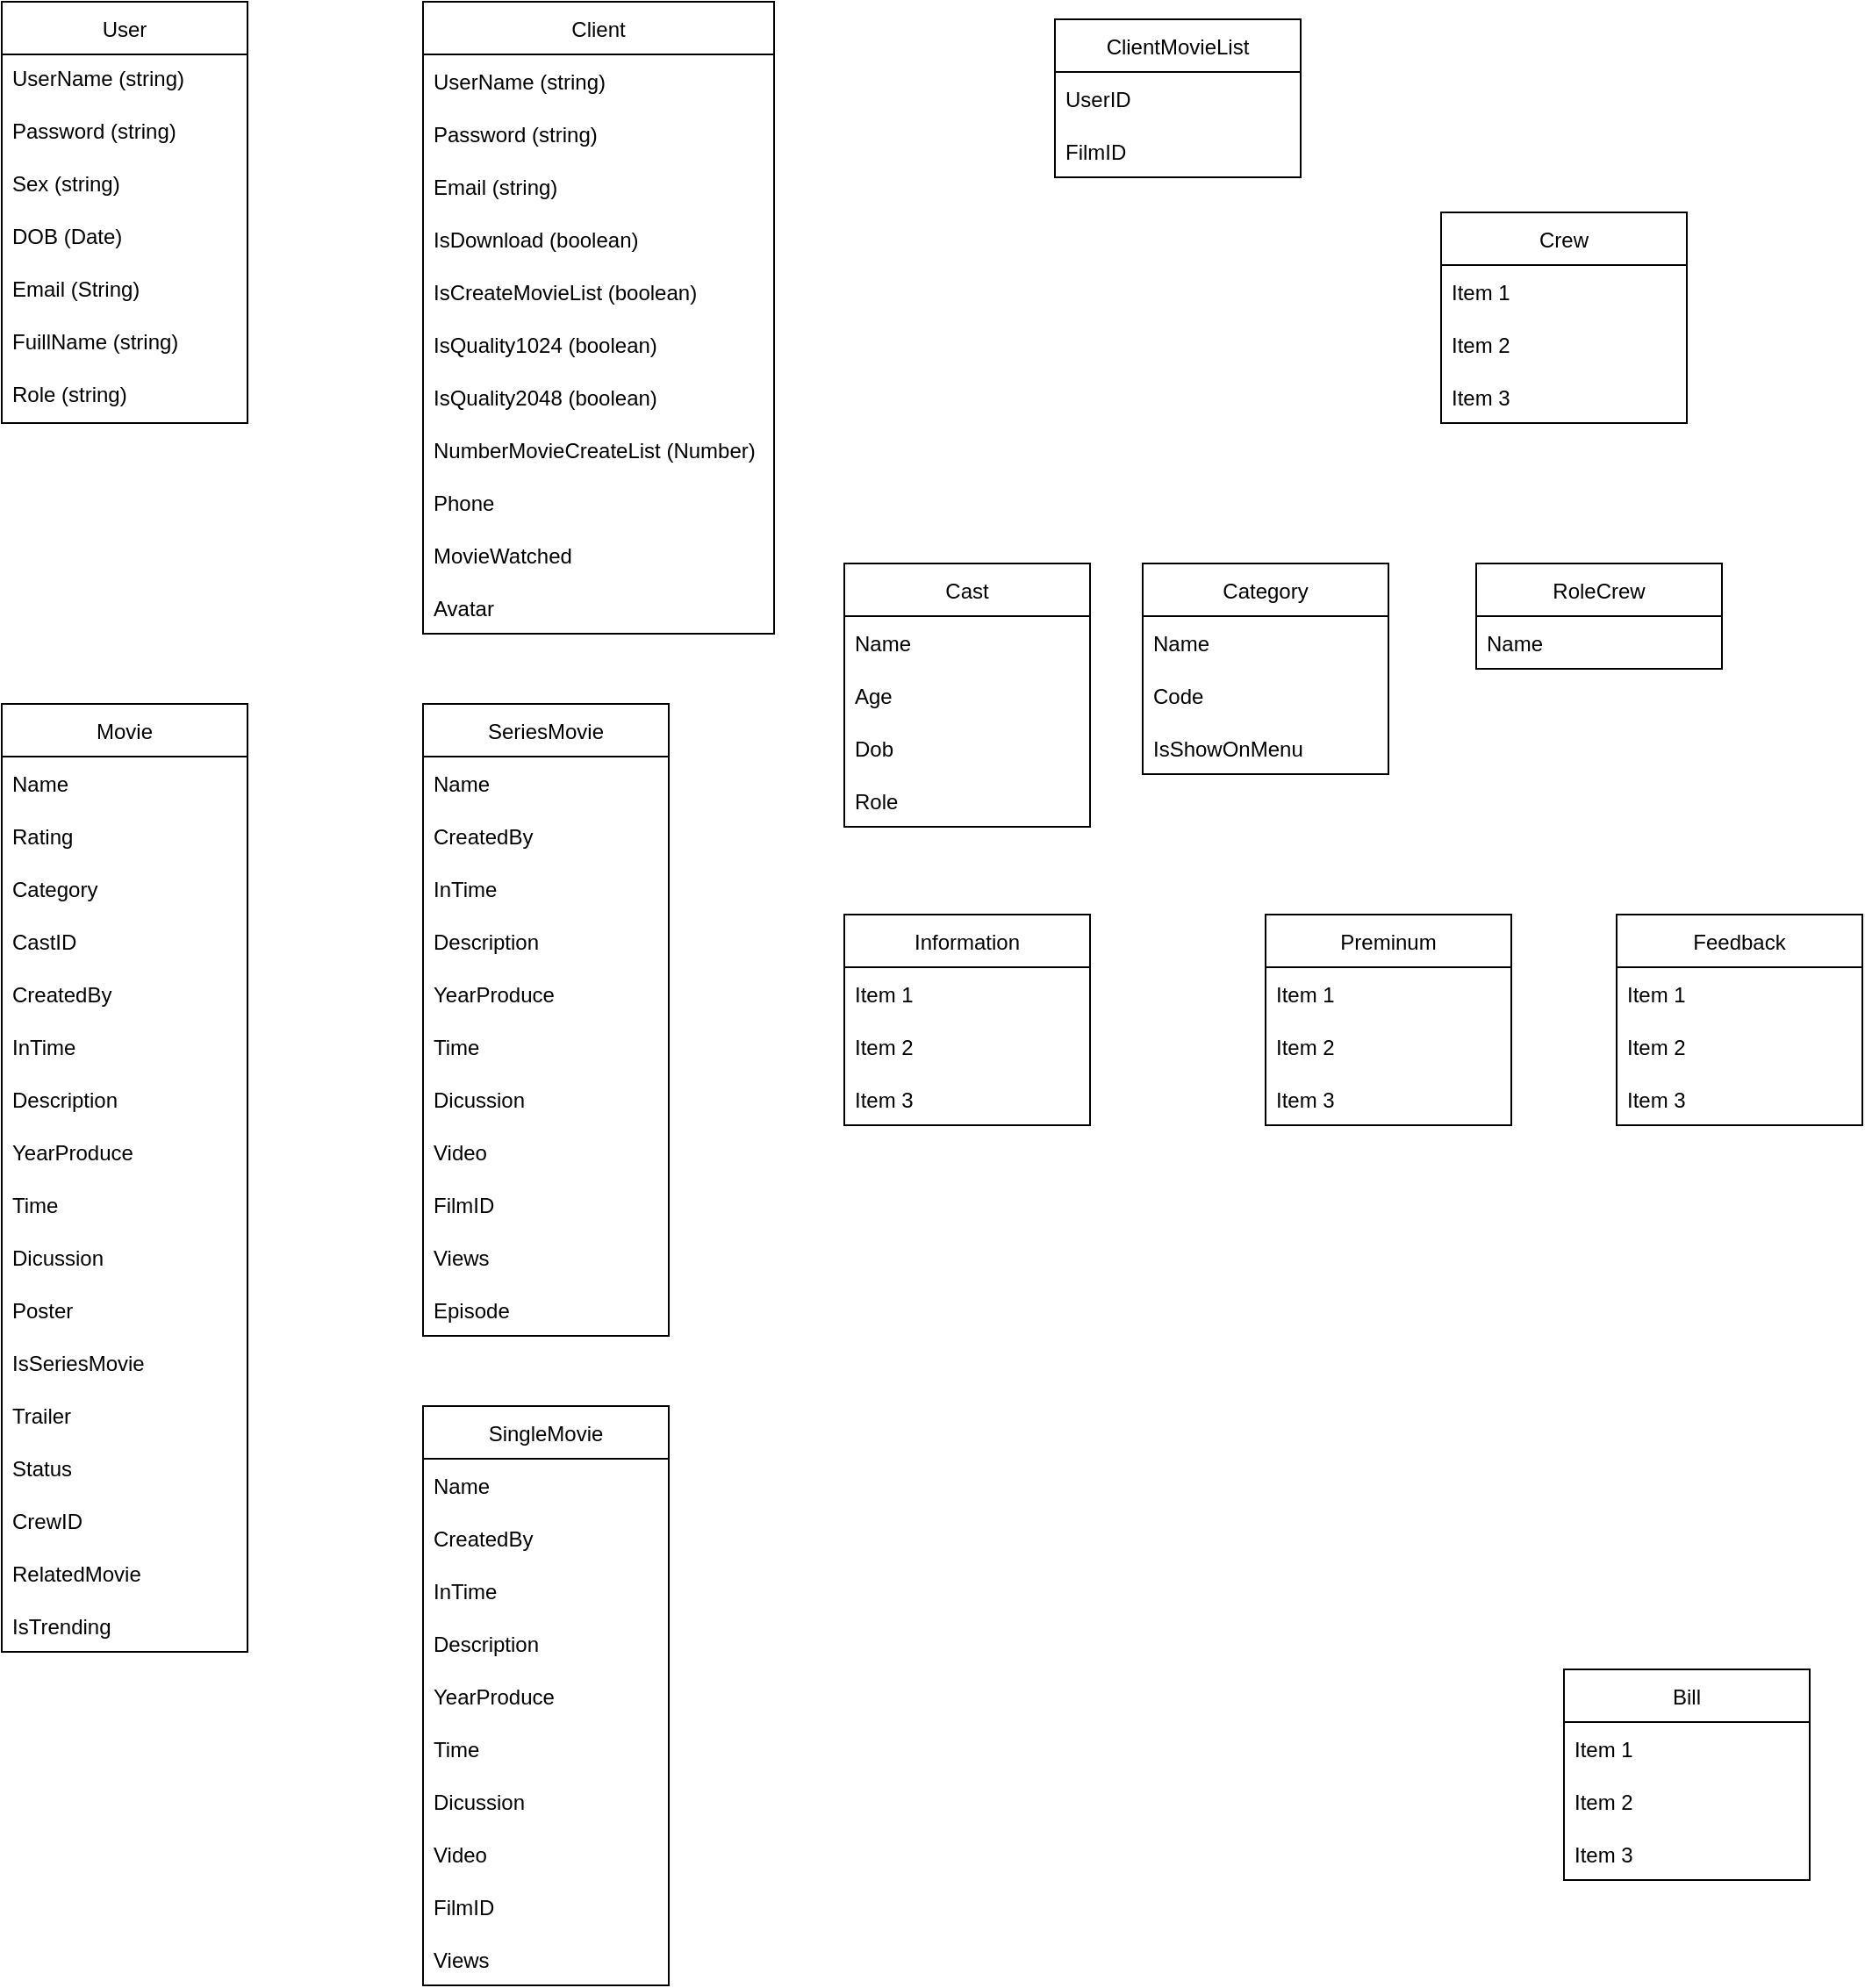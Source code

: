 <mxfile version="20.3.0" type="device"><diagram id="9KACUhpsHCOFmQkvdYIT" name="Page-1"><mxGraphModel dx="1422" dy="857" grid="1" gridSize="10" guides="1" tooltips="1" connect="1" arrows="1" fold="1" page="1" pageScale="1" pageWidth="850" pageHeight="1100" math="0" shadow="0"><root><mxCell id="0"/><mxCell id="1" parent="0"/><mxCell id="pkG-BoWIUoiV_WbQe9U1-2" value="User" style="swimlane;fontStyle=0;childLayout=stackLayout;horizontal=1;startSize=30;horizontalStack=0;resizeParent=1;resizeParentMax=0;resizeLast=0;collapsible=1;marginBottom=0;" parent="1" vertex="1"><mxGeometry x="80" y="40" width="140" height="240" as="geometry"><mxRectangle x="70" y="100" width="70" height="30" as="alternateBounds"/></mxGeometry></mxCell><mxCell id="pkG-BoWIUoiV_WbQe9U1-4" value="UserName (string)" style="text;strokeColor=none;fillColor=none;align=left;verticalAlign=top;spacingLeft=4;spacingRight=4;overflow=hidden;points=[[0,0.5],[1,0.5]];portConstraint=eastwest;rotatable=0;" parent="pkG-BoWIUoiV_WbQe9U1-2" vertex="1"><mxGeometry y="30" width="140" height="30" as="geometry"/></mxCell><mxCell id="pkG-BoWIUoiV_WbQe9U1-5" value="Password (string)" style="text;strokeColor=none;fillColor=none;align=left;verticalAlign=top;spacingLeft=4;spacingRight=4;overflow=hidden;points=[[0,0.5],[1,0.5]];portConstraint=eastwest;rotatable=0;" parent="pkG-BoWIUoiV_WbQe9U1-2" vertex="1"><mxGeometry y="60" width="140" height="30" as="geometry"/></mxCell><mxCell id="pkG-BoWIUoiV_WbQe9U1-6" value="Sex (string)" style="text;strokeColor=none;fillColor=none;align=left;verticalAlign=top;spacingLeft=4;spacingRight=4;overflow=hidden;points=[[0,0.5],[1,0.5]];portConstraint=eastwest;rotatable=0;" parent="pkG-BoWIUoiV_WbQe9U1-2" vertex="1"><mxGeometry y="90" width="140" height="30" as="geometry"/></mxCell><mxCell id="pkG-BoWIUoiV_WbQe9U1-7" value="DOB (Date)&#10;" style="text;strokeColor=none;fillColor=none;align=left;verticalAlign=top;spacingLeft=4;spacingRight=4;overflow=hidden;points=[[0,0.5],[1,0.5]];portConstraint=eastwest;rotatable=0;" parent="pkG-BoWIUoiV_WbQe9U1-2" vertex="1"><mxGeometry y="120" width="140" height="30" as="geometry"/></mxCell><mxCell id="pkG-BoWIUoiV_WbQe9U1-8" value="Email (String)&#10;" style="text;strokeColor=none;fillColor=none;align=left;verticalAlign=top;spacingLeft=4;spacingRight=4;overflow=hidden;points=[[0,0.5],[1,0.5]];portConstraint=eastwest;rotatable=0;" parent="pkG-BoWIUoiV_WbQe9U1-2" vertex="1"><mxGeometry y="150" width="140" height="30" as="geometry"/></mxCell><mxCell id="Md7j3ONvjU_q5CFGirUN-1" value="FuillName (string)" style="text;strokeColor=none;fillColor=none;align=left;verticalAlign=top;spacingLeft=4;spacingRight=4;overflow=hidden;points=[[0,0.5],[1,0.5]];portConstraint=eastwest;rotatable=0;" parent="pkG-BoWIUoiV_WbQe9U1-2" vertex="1"><mxGeometry y="180" width="140" height="30" as="geometry"/></mxCell><mxCell id="8tAIHg-STmEl-ua8atmT-22" value="Role (string)" style="text;strokeColor=none;fillColor=none;align=left;verticalAlign=top;spacingLeft=4;spacingRight=4;overflow=hidden;points=[[0,0.5],[1,0.5]];portConstraint=eastwest;rotatable=0;" parent="pkG-BoWIUoiV_WbQe9U1-2" vertex="1"><mxGeometry y="210" width="140" height="30" as="geometry"/></mxCell><mxCell id="8GAvj-Le2mO6qykfAHEM-1" value="Movie" style="swimlane;fontStyle=0;childLayout=stackLayout;horizontal=1;startSize=30;horizontalStack=0;resizeParent=1;resizeParentMax=0;resizeLast=0;collapsible=1;marginBottom=0;" parent="1" vertex="1"><mxGeometry x="80" y="440" width="140" height="540" as="geometry"/></mxCell><mxCell id="8GAvj-Le2mO6qykfAHEM-2" value="Name" style="text;strokeColor=none;fillColor=none;align=left;verticalAlign=middle;spacingLeft=4;spacingRight=4;overflow=hidden;points=[[0,0.5],[1,0.5]];portConstraint=eastwest;rotatable=0;" parent="8GAvj-Le2mO6qykfAHEM-1" vertex="1"><mxGeometry y="30" width="140" height="30" as="geometry"/></mxCell><mxCell id="8GAvj-Le2mO6qykfAHEM-3" value="Rating" style="text;strokeColor=none;fillColor=none;align=left;verticalAlign=middle;spacingLeft=4;spacingRight=4;overflow=hidden;points=[[0,0.5],[1,0.5]];portConstraint=eastwest;rotatable=0;" parent="8GAvj-Le2mO6qykfAHEM-1" vertex="1"><mxGeometry y="60" width="140" height="30" as="geometry"/></mxCell><mxCell id="8GAvj-Le2mO6qykfAHEM-4" value="Category" style="text;strokeColor=none;fillColor=none;align=left;verticalAlign=middle;spacingLeft=4;spacingRight=4;overflow=hidden;points=[[0,0.5],[1,0.5]];portConstraint=eastwest;rotatable=0;" parent="8GAvj-Le2mO6qykfAHEM-1" vertex="1"><mxGeometry y="90" width="140" height="30" as="geometry"/></mxCell><mxCell id="8tAIHg-STmEl-ua8atmT-11" value="CastID" style="text;strokeColor=none;fillColor=none;align=left;verticalAlign=middle;spacingLeft=4;spacingRight=4;overflow=hidden;points=[[0,0.5],[1,0.5]];portConstraint=eastwest;rotatable=0;" parent="8GAvj-Le2mO6qykfAHEM-1" vertex="1"><mxGeometry y="120" width="140" height="30" as="geometry"/></mxCell><mxCell id="8tAIHg-STmEl-ua8atmT-19" value="CreatedBy" style="text;strokeColor=none;fillColor=none;align=left;verticalAlign=middle;spacingLeft=4;spacingRight=4;overflow=hidden;points=[[0,0.5],[1,0.5]];portConstraint=eastwest;rotatable=0;" parent="8GAvj-Le2mO6qykfAHEM-1" vertex="1"><mxGeometry y="150" width="140" height="30" as="geometry"/></mxCell><mxCell id="8tAIHg-STmEl-ua8atmT-21" value="InTime" style="text;strokeColor=none;fillColor=none;align=left;verticalAlign=middle;spacingLeft=4;spacingRight=4;overflow=hidden;points=[[0,0.5],[1,0.5]];portConstraint=eastwest;rotatable=0;" parent="8GAvj-Le2mO6qykfAHEM-1" vertex="1"><mxGeometry y="180" width="140" height="30" as="geometry"/></mxCell><mxCell id="tc5GAwrY-Xm7LqCdionB-3" value="Description" style="text;strokeColor=none;fillColor=none;align=left;verticalAlign=middle;spacingLeft=4;spacingRight=4;overflow=hidden;points=[[0,0.5],[1,0.5]];portConstraint=eastwest;rotatable=0;" parent="8GAvj-Le2mO6qykfAHEM-1" vertex="1"><mxGeometry y="210" width="140" height="30" as="geometry"/></mxCell><mxCell id="tc5GAwrY-Xm7LqCdionB-5" value="YearProduce" style="text;strokeColor=none;fillColor=none;align=left;verticalAlign=middle;spacingLeft=4;spacingRight=4;overflow=hidden;points=[[0,0.5],[1,0.5]];portConstraint=eastwest;rotatable=0;" parent="8GAvj-Le2mO6qykfAHEM-1" vertex="1"><mxGeometry y="240" width="140" height="30" as="geometry"/></mxCell><mxCell id="tc5GAwrY-Xm7LqCdionB-6" value="Time" style="text;strokeColor=none;fillColor=none;align=left;verticalAlign=middle;spacingLeft=4;spacingRight=4;overflow=hidden;points=[[0,0.5],[1,0.5]];portConstraint=eastwest;rotatable=0;" parent="8GAvj-Le2mO6qykfAHEM-1" vertex="1"><mxGeometry y="270" width="140" height="30" as="geometry"/></mxCell><mxCell id="tc5GAwrY-Xm7LqCdionB-7" value="Dicussion" style="text;strokeColor=none;fillColor=none;align=left;verticalAlign=middle;spacingLeft=4;spacingRight=4;overflow=hidden;points=[[0,0.5],[1,0.5]];portConstraint=eastwest;rotatable=0;" parent="8GAvj-Le2mO6qykfAHEM-1" vertex="1"><mxGeometry y="300" width="140" height="30" as="geometry"/></mxCell><mxCell id="tc5GAwrY-Xm7LqCdionB-19" value="Poster" style="text;strokeColor=none;fillColor=none;align=left;verticalAlign=middle;spacingLeft=4;spacingRight=4;overflow=hidden;points=[[0,0.5],[1,0.5]];portConstraint=eastwest;rotatable=0;" parent="8GAvj-Le2mO6qykfAHEM-1" vertex="1"><mxGeometry y="330" width="140" height="30" as="geometry"/></mxCell><mxCell id="tc5GAwrY-Xm7LqCdionB-65" value="IsSeriesMovie" style="text;strokeColor=none;fillColor=none;align=left;verticalAlign=middle;spacingLeft=4;spacingRight=4;overflow=hidden;points=[[0,0.5],[1,0.5]];portConstraint=eastwest;rotatable=0;" parent="8GAvj-Le2mO6qykfAHEM-1" vertex="1"><mxGeometry y="360" width="140" height="30" as="geometry"/></mxCell><mxCell id="tc5GAwrY-Xm7LqCdionB-66" value="Trailer" style="text;strokeColor=none;fillColor=none;align=left;verticalAlign=middle;spacingLeft=4;spacingRight=4;overflow=hidden;points=[[0,0.5],[1,0.5]];portConstraint=eastwest;rotatable=0;" parent="8GAvj-Le2mO6qykfAHEM-1" vertex="1"><mxGeometry y="390" width="140" height="30" as="geometry"/></mxCell><mxCell id="riHmZQtA2SrM3kFxVGRE-1" value="Status" style="text;strokeColor=none;fillColor=none;align=left;verticalAlign=middle;spacingLeft=4;spacingRight=4;overflow=hidden;points=[[0,0.5],[1,0.5]];portConstraint=eastwest;rotatable=0;" vertex="1" parent="8GAvj-Le2mO6qykfAHEM-1"><mxGeometry y="420" width="140" height="30" as="geometry"/></mxCell><mxCell id="riHmZQtA2SrM3kFxVGRE-23" value="CrewID" style="text;strokeColor=none;fillColor=none;align=left;verticalAlign=middle;spacingLeft=4;spacingRight=4;overflow=hidden;points=[[0,0.5],[1,0.5]];portConstraint=eastwest;rotatable=0;" vertex="1" parent="8GAvj-Le2mO6qykfAHEM-1"><mxGeometry y="450" width="140" height="30" as="geometry"/></mxCell><mxCell id="riHmZQtA2SrM3kFxVGRE-27" value="RelatedMovie" style="text;strokeColor=none;fillColor=none;align=left;verticalAlign=middle;spacingLeft=4;spacingRight=4;overflow=hidden;points=[[0,0.5],[1,0.5]];portConstraint=eastwest;rotatable=0;" vertex="1" parent="8GAvj-Le2mO6qykfAHEM-1"><mxGeometry y="480" width="140" height="30" as="geometry"/></mxCell><mxCell id="riHmZQtA2SrM3kFxVGRE-30" value="IsTrending" style="text;strokeColor=none;fillColor=none;align=left;verticalAlign=middle;spacingLeft=4;spacingRight=4;overflow=hidden;points=[[0,0.5],[1,0.5]];portConstraint=eastwest;rotatable=0;" vertex="1" parent="8GAvj-Le2mO6qykfAHEM-1"><mxGeometry y="510" width="140" height="30" as="geometry"/></mxCell><mxCell id="8GAvj-Le2mO6qykfAHEM-5" value="Cast" style="swimlane;fontStyle=0;childLayout=stackLayout;horizontal=1;startSize=30;horizontalStack=0;resizeParent=1;resizeParentMax=0;resizeLast=0;collapsible=1;marginBottom=0;" parent="1" vertex="1"><mxGeometry x="560" y="360" width="140" height="150" as="geometry"/></mxCell><mxCell id="8GAvj-Le2mO6qykfAHEM-6" value="Name" style="text;strokeColor=none;fillColor=none;align=left;verticalAlign=middle;spacingLeft=4;spacingRight=4;overflow=hidden;points=[[0,0.5],[1,0.5]];portConstraint=eastwest;rotatable=0;" parent="8GAvj-Le2mO6qykfAHEM-5" vertex="1"><mxGeometry y="30" width="140" height="30" as="geometry"/></mxCell><mxCell id="8GAvj-Le2mO6qykfAHEM-7" value="Age" style="text;strokeColor=none;fillColor=none;align=left;verticalAlign=middle;spacingLeft=4;spacingRight=4;overflow=hidden;points=[[0,0.5],[1,0.5]];portConstraint=eastwest;rotatable=0;" parent="8GAvj-Le2mO6qykfAHEM-5" vertex="1"><mxGeometry y="60" width="140" height="30" as="geometry"/></mxCell><mxCell id="8GAvj-Le2mO6qykfAHEM-8" value="Dob" style="text;strokeColor=none;fillColor=none;align=left;verticalAlign=middle;spacingLeft=4;spacingRight=4;overflow=hidden;points=[[0,0.5],[1,0.5]];portConstraint=eastwest;rotatable=0;" parent="8GAvj-Le2mO6qykfAHEM-5" vertex="1"><mxGeometry y="90" width="140" height="30" as="geometry"/></mxCell><mxCell id="rz-0dCNkfiMnlCDPqfOX-1" value="Role" style="text;strokeColor=none;fillColor=none;align=left;verticalAlign=middle;spacingLeft=4;spacingRight=4;overflow=hidden;points=[[0,0.5],[1,0.5]];portConstraint=eastwest;rotatable=0;" parent="8GAvj-Le2mO6qykfAHEM-5" vertex="1"><mxGeometry y="120" width="140" height="30" as="geometry"/></mxCell><mxCell id="8GAvj-Le2mO6qykfAHEM-9" value="Client" style="swimlane;fontStyle=0;childLayout=stackLayout;horizontal=1;startSize=30;horizontalStack=0;resizeParent=1;resizeParentMax=0;resizeLast=0;collapsible=1;marginBottom=0;" parent="1" vertex="1"><mxGeometry x="320" y="40" width="200" height="360" as="geometry"/></mxCell><mxCell id="8GAvj-Le2mO6qykfAHEM-10" value="UserName (string)" style="text;strokeColor=none;fillColor=none;align=left;verticalAlign=middle;spacingLeft=4;spacingRight=4;overflow=hidden;points=[[0,0.5],[1,0.5]];portConstraint=eastwest;rotatable=0;" parent="8GAvj-Le2mO6qykfAHEM-9" vertex="1"><mxGeometry y="30" width="200" height="30" as="geometry"/></mxCell><mxCell id="8GAvj-Le2mO6qykfAHEM-11" value="Password (string)" style="text;strokeColor=none;fillColor=none;align=left;verticalAlign=middle;spacingLeft=4;spacingRight=4;overflow=hidden;points=[[0,0.5],[1,0.5]];portConstraint=eastwest;rotatable=0;" parent="8GAvj-Le2mO6qykfAHEM-9" vertex="1"><mxGeometry y="60" width="200" height="30" as="geometry"/></mxCell><mxCell id="8GAvj-Le2mO6qykfAHEM-12" value="Email (string)" style="text;strokeColor=none;fillColor=none;align=left;verticalAlign=middle;spacingLeft=4;spacingRight=4;overflow=hidden;points=[[0,0.5],[1,0.5]];portConstraint=eastwest;rotatable=0;" parent="8GAvj-Le2mO6qykfAHEM-9" vertex="1"><mxGeometry y="90" width="200" height="30" as="geometry"/></mxCell><mxCell id="8tAIHg-STmEl-ua8atmT-9" value="IsDownload (boolean)        " style="text;strokeColor=none;fillColor=none;align=left;verticalAlign=middle;spacingLeft=4;spacingRight=4;overflow=hidden;points=[[0,0.5],[1,0.5]];portConstraint=eastwest;rotatable=0;" parent="8GAvj-Le2mO6qykfAHEM-9" vertex="1"><mxGeometry y="120" width="200" height="30" as="geometry"/></mxCell><mxCell id="8tAIHg-STmEl-ua8atmT-10" value="IsCreateMovieList (boolean)" style="text;strokeColor=none;fillColor=none;align=left;verticalAlign=middle;spacingLeft=4;spacingRight=4;overflow=hidden;points=[[0,0.5],[1,0.5]];portConstraint=eastwest;rotatable=0;" parent="8GAvj-Le2mO6qykfAHEM-9" vertex="1"><mxGeometry y="150" width="200" height="30" as="geometry"/></mxCell><mxCell id="tc5GAwrY-Xm7LqCdionB-1" value="IsQuality1024 (boolean)" style="text;strokeColor=none;fillColor=none;align=left;verticalAlign=middle;spacingLeft=4;spacingRight=4;overflow=hidden;points=[[0,0.5],[1,0.5]];portConstraint=eastwest;rotatable=0;" parent="8GAvj-Le2mO6qykfAHEM-9" vertex="1"><mxGeometry y="180" width="200" height="30" as="geometry"/></mxCell><mxCell id="tc5GAwrY-Xm7LqCdionB-2" value="IsQuality2048 (boolean)" style="text;strokeColor=none;fillColor=none;align=left;verticalAlign=middle;spacingLeft=4;spacingRight=4;overflow=hidden;points=[[0,0.5],[1,0.5]];portConstraint=eastwest;rotatable=0;" parent="8GAvj-Le2mO6qykfAHEM-9" vertex="1"><mxGeometry y="210" width="200" height="30" as="geometry"/></mxCell><mxCell id="riHmZQtA2SrM3kFxVGRE-2" value="NumberMovieCreateList (Number)" style="text;strokeColor=none;fillColor=none;align=left;verticalAlign=middle;spacingLeft=4;spacingRight=4;overflow=hidden;points=[[0,0.5],[1,0.5]];portConstraint=eastwest;rotatable=0;" vertex="1" parent="8GAvj-Le2mO6qykfAHEM-9"><mxGeometry y="240" width="200" height="30" as="geometry"/></mxCell><mxCell id="riHmZQtA2SrM3kFxVGRE-10" value="Phone" style="text;strokeColor=none;fillColor=none;align=left;verticalAlign=middle;spacingLeft=4;spacingRight=4;overflow=hidden;points=[[0,0.5],[1,0.5]];portConstraint=eastwest;rotatable=0;" vertex="1" parent="8GAvj-Le2mO6qykfAHEM-9"><mxGeometry y="270" width="200" height="30" as="geometry"/></mxCell><mxCell id="riHmZQtA2SrM3kFxVGRE-28" value="MovieWatched" style="text;strokeColor=none;fillColor=none;align=left;verticalAlign=middle;spacingLeft=4;spacingRight=4;overflow=hidden;points=[[0,0.5],[1,0.5]];portConstraint=eastwest;rotatable=0;" vertex="1" parent="8GAvj-Le2mO6qykfAHEM-9"><mxGeometry y="300" width="200" height="30" as="geometry"/></mxCell><mxCell id="riHmZQtA2SrM3kFxVGRE-29" value="Avatar" style="text;strokeColor=none;fillColor=none;align=left;verticalAlign=middle;spacingLeft=4;spacingRight=4;overflow=hidden;points=[[0,0.5],[1,0.5]];portConstraint=eastwest;rotatable=0;" vertex="1" parent="8GAvj-Le2mO6qykfAHEM-9"><mxGeometry y="330" width="200" height="30" as="geometry"/></mxCell><mxCell id="8GAvj-Le2mO6qykfAHEM-13" value="Category" style="swimlane;fontStyle=0;childLayout=stackLayout;horizontal=1;startSize=30;horizontalStack=0;resizeParent=1;resizeParentMax=0;resizeLast=0;collapsible=1;marginBottom=0;" parent="1" vertex="1"><mxGeometry x="730" y="360" width="140" height="120" as="geometry"/></mxCell><mxCell id="8GAvj-Le2mO6qykfAHEM-14" value="Name" style="text;strokeColor=none;fillColor=none;align=left;verticalAlign=middle;spacingLeft=4;spacingRight=4;overflow=hidden;points=[[0,0.5],[1,0.5]];portConstraint=eastwest;rotatable=0;" parent="8GAvj-Le2mO6qykfAHEM-13" vertex="1"><mxGeometry y="30" width="140" height="30" as="geometry"/></mxCell><mxCell id="8GAvj-Le2mO6qykfAHEM-15" value="Code" style="text;strokeColor=none;fillColor=none;align=left;verticalAlign=middle;spacingLeft=4;spacingRight=4;overflow=hidden;points=[[0,0.5],[1,0.5]];portConstraint=eastwest;rotatable=0;" parent="8GAvj-Le2mO6qykfAHEM-13" vertex="1"><mxGeometry y="60" width="140" height="30" as="geometry"/></mxCell><mxCell id="8GAvj-Le2mO6qykfAHEM-16" value="IsShowOnMenu" style="text;strokeColor=none;fillColor=none;align=left;verticalAlign=middle;spacingLeft=4;spacingRight=4;overflow=hidden;points=[[0,0.5],[1,0.5]];portConstraint=eastwest;rotatable=0;" parent="8GAvj-Le2mO6qykfAHEM-13" vertex="1"><mxGeometry y="90" width="140" height="30" as="geometry"/></mxCell><mxCell id="8GAvj-Le2mO6qykfAHEM-17" value="ClientMovieList" style="swimlane;fontStyle=0;childLayout=stackLayout;horizontal=1;startSize=30;horizontalStack=0;resizeParent=1;resizeParentMax=0;resizeLast=0;collapsible=1;marginBottom=0;" parent="1" vertex="1"><mxGeometry x="680" y="50" width="140" height="90" as="geometry"/></mxCell><mxCell id="8GAvj-Le2mO6qykfAHEM-18" value="UserID" style="text;strokeColor=none;fillColor=none;align=left;verticalAlign=middle;spacingLeft=4;spacingRight=4;overflow=hidden;points=[[0,0.5],[1,0.5]];portConstraint=eastwest;rotatable=0;" parent="8GAvj-Le2mO6qykfAHEM-17" vertex="1"><mxGeometry y="30" width="140" height="30" as="geometry"/></mxCell><mxCell id="8GAvj-Le2mO6qykfAHEM-19" value="FilmID" style="text;strokeColor=none;fillColor=none;align=left;verticalAlign=middle;spacingLeft=4;spacingRight=4;overflow=hidden;points=[[0,0.5],[1,0.5]];portConstraint=eastwest;rotatable=0;" parent="8GAvj-Le2mO6qykfAHEM-17" vertex="1"><mxGeometry y="60" width="140" height="30" as="geometry"/></mxCell><mxCell id="8GAvj-Le2mO6qykfAHEM-30" value="Preminum" style="swimlane;fontStyle=0;childLayout=stackLayout;horizontal=1;startSize=30;horizontalStack=0;resizeParent=1;resizeParentMax=0;resizeLast=0;collapsible=1;marginBottom=0;" parent="1" vertex="1"><mxGeometry x="800" y="560" width="140" height="120" as="geometry"/></mxCell><mxCell id="8GAvj-Le2mO6qykfAHEM-31" value="Item 1" style="text;strokeColor=none;fillColor=none;align=left;verticalAlign=middle;spacingLeft=4;spacingRight=4;overflow=hidden;points=[[0,0.5],[1,0.5]];portConstraint=eastwest;rotatable=0;" parent="8GAvj-Le2mO6qykfAHEM-30" vertex="1"><mxGeometry y="30" width="140" height="30" as="geometry"/></mxCell><mxCell id="8GAvj-Le2mO6qykfAHEM-32" value="Item 2" style="text;strokeColor=none;fillColor=none;align=left;verticalAlign=middle;spacingLeft=4;spacingRight=4;overflow=hidden;points=[[0,0.5],[1,0.5]];portConstraint=eastwest;rotatable=0;" parent="8GAvj-Le2mO6qykfAHEM-30" vertex="1"><mxGeometry y="60" width="140" height="30" as="geometry"/></mxCell><mxCell id="8GAvj-Le2mO6qykfAHEM-33" value="Item 3" style="text;strokeColor=none;fillColor=none;align=left;verticalAlign=middle;spacingLeft=4;spacingRight=4;overflow=hidden;points=[[0,0.5],[1,0.5]];portConstraint=eastwest;rotatable=0;" parent="8GAvj-Le2mO6qykfAHEM-30" vertex="1"><mxGeometry y="90" width="140" height="30" as="geometry"/></mxCell><mxCell id="8tAIHg-STmEl-ua8atmT-1" value="Bill" style="swimlane;fontStyle=0;childLayout=stackLayout;horizontal=1;startSize=30;horizontalStack=0;resizeParent=1;resizeParentMax=0;resizeLast=0;collapsible=1;marginBottom=0;" parent="1" vertex="1"><mxGeometry x="970" y="990" width="140" height="120" as="geometry"/></mxCell><mxCell id="8tAIHg-STmEl-ua8atmT-2" value="Item 1" style="text;strokeColor=none;fillColor=none;align=left;verticalAlign=middle;spacingLeft=4;spacingRight=4;overflow=hidden;points=[[0,0.5],[1,0.5]];portConstraint=eastwest;rotatable=0;" parent="8tAIHg-STmEl-ua8atmT-1" vertex="1"><mxGeometry y="30" width="140" height="30" as="geometry"/></mxCell><mxCell id="8tAIHg-STmEl-ua8atmT-3" value="Item 2" style="text;strokeColor=none;fillColor=none;align=left;verticalAlign=middle;spacingLeft=4;spacingRight=4;overflow=hidden;points=[[0,0.5],[1,0.5]];portConstraint=eastwest;rotatable=0;" parent="8tAIHg-STmEl-ua8atmT-1" vertex="1"><mxGeometry y="60" width="140" height="30" as="geometry"/></mxCell><mxCell id="8tAIHg-STmEl-ua8atmT-4" value="Item 3" style="text;strokeColor=none;fillColor=none;align=left;verticalAlign=middle;spacingLeft=4;spacingRight=4;overflow=hidden;points=[[0,0.5],[1,0.5]];portConstraint=eastwest;rotatable=0;" parent="8tAIHg-STmEl-ua8atmT-1" vertex="1"><mxGeometry y="90" width="140" height="30" as="geometry"/></mxCell><mxCell id="8tAIHg-STmEl-ua8atmT-5" value="Feedback" style="swimlane;fontStyle=0;childLayout=stackLayout;horizontal=1;startSize=30;horizontalStack=0;resizeParent=1;resizeParentMax=0;resizeLast=0;collapsible=1;marginBottom=0;" parent="1" vertex="1"><mxGeometry x="1000" y="560" width="140" height="120" as="geometry"/></mxCell><mxCell id="8tAIHg-STmEl-ua8atmT-6" value="Item 1" style="text;strokeColor=none;fillColor=none;align=left;verticalAlign=middle;spacingLeft=4;spacingRight=4;overflow=hidden;points=[[0,0.5],[1,0.5]];portConstraint=eastwest;rotatable=0;" parent="8tAIHg-STmEl-ua8atmT-5" vertex="1"><mxGeometry y="30" width="140" height="30" as="geometry"/></mxCell><mxCell id="8tAIHg-STmEl-ua8atmT-7" value="Item 2" style="text;strokeColor=none;fillColor=none;align=left;verticalAlign=middle;spacingLeft=4;spacingRight=4;overflow=hidden;points=[[0,0.5],[1,0.5]];portConstraint=eastwest;rotatable=0;" parent="8tAIHg-STmEl-ua8atmT-5" vertex="1"><mxGeometry y="60" width="140" height="30" as="geometry"/></mxCell><mxCell id="8tAIHg-STmEl-ua8atmT-8" value="Item 3" style="text;strokeColor=none;fillColor=none;align=left;verticalAlign=middle;spacingLeft=4;spacingRight=4;overflow=hidden;points=[[0,0.5],[1,0.5]];portConstraint=eastwest;rotatable=0;" parent="8tAIHg-STmEl-ua8atmT-5" vertex="1"><mxGeometry y="90" width="140" height="30" as="geometry"/></mxCell><mxCell id="tc5GAwrY-Xm7LqCdionB-20" value="Crew" style="swimlane;fontStyle=0;childLayout=stackLayout;horizontal=1;startSize=30;horizontalStack=0;resizeParent=1;resizeParentMax=0;resizeLast=0;collapsible=1;marginBottom=0;" parent="1" vertex="1"><mxGeometry x="900" y="160" width="140" height="120" as="geometry"/></mxCell><mxCell id="tc5GAwrY-Xm7LqCdionB-21" value="Item 1" style="text;strokeColor=none;fillColor=none;align=left;verticalAlign=middle;spacingLeft=4;spacingRight=4;overflow=hidden;points=[[0,0.5],[1,0.5]];portConstraint=eastwest;rotatable=0;" parent="tc5GAwrY-Xm7LqCdionB-20" vertex="1"><mxGeometry y="30" width="140" height="30" as="geometry"/></mxCell><mxCell id="tc5GAwrY-Xm7LqCdionB-22" value="Item 2" style="text;strokeColor=none;fillColor=none;align=left;verticalAlign=middle;spacingLeft=4;spacingRight=4;overflow=hidden;points=[[0,0.5],[1,0.5]];portConstraint=eastwest;rotatable=0;" parent="tc5GAwrY-Xm7LqCdionB-20" vertex="1"><mxGeometry y="60" width="140" height="30" as="geometry"/></mxCell><mxCell id="tc5GAwrY-Xm7LqCdionB-23" value="Item 3" style="text;strokeColor=none;fillColor=none;align=left;verticalAlign=middle;spacingLeft=4;spacingRight=4;overflow=hidden;points=[[0,0.5],[1,0.5]];portConstraint=eastwest;rotatable=0;" parent="tc5GAwrY-Xm7LqCdionB-20" vertex="1"><mxGeometry y="90" width="140" height="30" as="geometry"/></mxCell><mxCell id="tc5GAwrY-Xm7LqCdionB-52" value="SeriesMovie" style="swimlane;fontStyle=0;childLayout=stackLayout;horizontal=1;startSize=30;horizontalStack=0;resizeParent=1;resizeParentMax=0;resizeLast=0;collapsible=1;marginBottom=0;" parent="1" vertex="1"><mxGeometry x="320" y="440" width="140" height="360" as="geometry"/></mxCell><mxCell id="tc5GAwrY-Xm7LqCdionB-53" value="Name" style="text;strokeColor=none;fillColor=none;align=left;verticalAlign=middle;spacingLeft=4;spacingRight=4;overflow=hidden;points=[[0,0.5],[1,0.5]];portConstraint=eastwest;rotatable=0;" parent="tc5GAwrY-Xm7LqCdionB-52" vertex="1"><mxGeometry y="30" width="140" height="30" as="geometry"/></mxCell><mxCell id="tc5GAwrY-Xm7LqCdionB-57" value="CreatedBy" style="text;strokeColor=none;fillColor=none;align=left;verticalAlign=middle;spacingLeft=4;spacingRight=4;overflow=hidden;points=[[0,0.5],[1,0.5]];portConstraint=eastwest;rotatable=0;" parent="tc5GAwrY-Xm7LqCdionB-52" vertex="1"><mxGeometry y="60" width="140" height="30" as="geometry"/></mxCell><mxCell id="tc5GAwrY-Xm7LqCdionB-58" value="InTime" style="text;strokeColor=none;fillColor=none;align=left;verticalAlign=middle;spacingLeft=4;spacingRight=4;overflow=hidden;points=[[0,0.5],[1,0.5]];portConstraint=eastwest;rotatable=0;" parent="tc5GAwrY-Xm7LqCdionB-52" vertex="1"><mxGeometry y="90" width="140" height="30" as="geometry"/></mxCell><mxCell id="tc5GAwrY-Xm7LqCdionB-59" value="Description" style="text;strokeColor=none;fillColor=none;align=left;verticalAlign=middle;spacingLeft=4;spacingRight=4;overflow=hidden;points=[[0,0.5],[1,0.5]];portConstraint=eastwest;rotatable=0;" parent="tc5GAwrY-Xm7LqCdionB-52" vertex="1"><mxGeometry y="120" width="140" height="30" as="geometry"/></mxCell><mxCell id="tc5GAwrY-Xm7LqCdionB-60" value="YearProduce" style="text;strokeColor=none;fillColor=none;align=left;verticalAlign=middle;spacingLeft=4;spacingRight=4;overflow=hidden;points=[[0,0.5],[1,0.5]];portConstraint=eastwest;rotatable=0;" parent="tc5GAwrY-Xm7LqCdionB-52" vertex="1"><mxGeometry y="150" width="140" height="30" as="geometry"/></mxCell><mxCell id="tc5GAwrY-Xm7LqCdionB-61" value="Time" style="text;strokeColor=none;fillColor=none;align=left;verticalAlign=middle;spacingLeft=4;spacingRight=4;overflow=hidden;points=[[0,0.5],[1,0.5]];portConstraint=eastwest;rotatable=0;" parent="tc5GAwrY-Xm7LqCdionB-52" vertex="1"><mxGeometry y="180" width="140" height="30" as="geometry"/></mxCell><mxCell id="tc5GAwrY-Xm7LqCdionB-62" value="Dicussion" style="text;strokeColor=none;fillColor=none;align=left;verticalAlign=middle;spacingLeft=4;spacingRight=4;overflow=hidden;points=[[0,0.5],[1,0.5]];portConstraint=eastwest;rotatable=0;" parent="tc5GAwrY-Xm7LqCdionB-52" vertex="1"><mxGeometry y="210" width="140" height="30" as="geometry"/></mxCell><mxCell id="tc5GAwrY-Xm7LqCdionB-64" value="Video" style="text;strokeColor=none;fillColor=none;align=left;verticalAlign=middle;spacingLeft=4;spacingRight=4;overflow=hidden;points=[[0,0.5],[1,0.5]];portConstraint=eastwest;rotatable=0;" parent="tc5GAwrY-Xm7LqCdionB-52" vertex="1"><mxGeometry y="240" width="140" height="30" as="geometry"/></mxCell><mxCell id="riHmZQtA2SrM3kFxVGRE-20" value="FilmID" style="text;strokeColor=none;fillColor=none;align=left;verticalAlign=middle;spacingLeft=4;spacingRight=4;overflow=hidden;points=[[0,0.5],[1,0.5]];portConstraint=eastwest;rotatable=0;" vertex="1" parent="tc5GAwrY-Xm7LqCdionB-52"><mxGeometry y="270" width="140" height="30" as="geometry"/></mxCell><mxCell id="riHmZQtA2SrM3kFxVGRE-25" value="Views" style="text;strokeColor=none;fillColor=none;align=left;verticalAlign=middle;spacingLeft=4;spacingRight=4;overflow=hidden;points=[[0,0.5],[1,0.5]];portConstraint=eastwest;rotatable=0;" vertex="1" parent="tc5GAwrY-Xm7LqCdionB-52"><mxGeometry y="300" width="140" height="30" as="geometry"/></mxCell><mxCell id="riHmZQtA2SrM3kFxVGRE-31" value="Episode" style="text;strokeColor=none;fillColor=none;align=left;verticalAlign=middle;spacingLeft=4;spacingRight=4;overflow=hidden;points=[[0,0.5],[1,0.5]];portConstraint=eastwest;rotatable=0;" vertex="1" parent="tc5GAwrY-Xm7LqCdionB-52"><mxGeometry y="330" width="140" height="30" as="geometry"/></mxCell><mxCell id="tc5GAwrY-Xm7LqCdionB-70" value="Information" style="swimlane;fontStyle=0;childLayout=stackLayout;horizontal=1;startSize=30;horizontalStack=0;resizeParent=1;resizeParentMax=0;resizeLast=0;collapsible=1;marginBottom=0;" parent="1" vertex="1"><mxGeometry x="560" y="560" width="140" height="120" as="geometry"/></mxCell><mxCell id="tc5GAwrY-Xm7LqCdionB-71" value="Item 1" style="text;strokeColor=none;fillColor=none;align=left;verticalAlign=middle;spacingLeft=4;spacingRight=4;overflow=hidden;points=[[0,0.5],[1,0.5]];portConstraint=eastwest;rotatable=0;" parent="tc5GAwrY-Xm7LqCdionB-70" vertex="1"><mxGeometry y="30" width="140" height="30" as="geometry"/></mxCell><mxCell id="tc5GAwrY-Xm7LqCdionB-72" value="Item 2" style="text;strokeColor=none;fillColor=none;align=left;verticalAlign=middle;spacingLeft=4;spacingRight=4;overflow=hidden;points=[[0,0.5],[1,0.5]];portConstraint=eastwest;rotatable=0;" parent="tc5GAwrY-Xm7LqCdionB-70" vertex="1"><mxGeometry y="60" width="140" height="30" as="geometry"/></mxCell><mxCell id="tc5GAwrY-Xm7LqCdionB-73" value="Item 3" style="text;strokeColor=none;fillColor=none;align=left;verticalAlign=middle;spacingLeft=4;spacingRight=4;overflow=hidden;points=[[0,0.5],[1,0.5]];portConstraint=eastwest;rotatable=0;" parent="tc5GAwrY-Xm7LqCdionB-70" vertex="1"><mxGeometry y="90" width="140" height="30" as="geometry"/></mxCell><mxCell id="riHmZQtA2SrM3kFxVGRE-5" value="RoleCrew" style="swimlane;fontStyle=0;childLayout=stackLayout;horizontal=1;startSize=30;horizontalStack=0;resizeParent=1;resizeParentMax=0;resizeLast=0;collapsible=1;marginBottom=0;" vertex="1" parent="1"><mxGeometry x="920" y="360" width="140" height="60" as="geometry"/></mxCell><mxCell id="riHmZQtA2SrM3kFxVGRE-6" value="Name" style="text;strokeColor=none;fillColor=none;align=left;verticalAlign=middle;spacingLeft=4;spacingRight=4;overflow=hidden;points=[[0,0.5],[1,0.5]];portConstraint=eastwest;rotatable=0;" vertex="1" parent="riHmZQtA2SrM3kFxVGRE-5"><mxGeometry y="30" width="140" height="30" as="geometry"/></mxCell><mxCell id="riHmZQtA2SrM3kFxVGRE-11" value="SingleMovie" style="swimlane;fontStyle=0;childLayout=stackLayout;horizontal=1;startSize=30;horizontalStack=0;resizeParent=1;resizeParentMax=0;resizeLast=0;collapsible=1;marginBottom=0;" vertex="1" parent="1"><mxGeometry x="320" y="840" width="140" height="330" as="geometry"/></mxCell><mxCell id="riHmZQtA2SrM3kFxVGRE-12" value="Name" style="text;strokeColor=none;fillColor=none;align=left;verticalAlign=middle;spacingLeft=4;spacingRight=4;overflow=hidden;points=[[0,0.5],[1,0.5]];portConstraint=eastwest;rotatable=0;" vertex="1" parent="riHmZQtA2SrM3kFxVGRE-11"><mxGeometry y="30" width="140" height="30" as="geometry"/></mxCell><mxCell id="riHmZQtA2SrM3kFxVGRE-13" value="CreatedBy" style="text;strokeColor=none;fillColor=none;align=left;verticalAlign=middle;spacingLeft=4;spacingRight=4;overflow=hidden;points=[[0,0.5],[1,0.5]];portConstraint=eastwest;rotatable=0;" vertex="1" parent="riHmZQtA2SrM3kFxVGRE-11"><mxGeometry y="60" width="140" height="30" as="geometry"/></mxCell><mxCell id="riHmZQtA2SrM3kFxVGRE-14" value="InTime" style="text;strokeColor=none;fillColor=none;align=left;verticalAlign=middle;spacingLeft=4;spacingRight=4;overflow=hidden;points=[[0,0.5],[1,0.5]];portConstraint=eastwest;rotatable=0;" vertex="1" parent="riHmZQtA2SrM3kFxVGRE-11"><mxGeometry y="90" width="140" height="30" as="geometry"/></mxCell><mxCell id="riHmZQtA2SrM3kFxVGRE-15" value="Description" style="text;strokeColor=none;fillColor=none;align=left;verticalAlign=middle;spacingLeft=4;spacingRight=4;overflow=hidden;points=[[0,0.5],[1,0.5]];portConstraint=eastwest;rotatable=0;" vertex="1" parent="riHmZQtA2SrM3kFxVGRE-11"><mxGeometry y="120" width="140" height="30" as="geometry"/></mxCell><mxCell id="riHmZQtA2SrM3kFxVGRE-16" value="YearProduce" style="text;strokeColor=none;fillColor=none;align=left;verticalAlign=middle;spacingLeft=4;spacingRight=4;overflow=hidden;points=[[0,0.5],[1,0.5]];portConstraint=eastwest;rotatable=0;" vertex="1" parent="riHmZQtA2SrM3kFxVGRE-11"><mxGeometry y="150" width="140" height="30" as="geometry"/></mxCell><mxCell id="riHmZQtA2SrM3kFxVGRE-17" value="Time" style="text;strokeColor=none;fillColor=none;align=left;verticalAlign=middle;spacingLeft=4;spacingRight=4;overflow=hidden;points=[[0,0.5],[1,0.5]];portConstraint=eastwest;rotatable=0;" vertex="1" parent="riHmZQtA2SrM3kFxVGRE-11"><mxGeometry y="180" width="140" height="30" as="geometry"/></mxCell><mxCell id="riHmZQtA2SrM3kFxVGRE-18" value="Dicussion" style="text;strokeColor=none;fillColor=none;align=left;verticalAlign=middle;spacingLeft=4;spacingRight=4;overflow=hidden;points=[[0,0.5],[1,0.5]];portConstraint=eastwest;rotatable=0;" vertex="1" parent="riHmZQtA2SrM3kFxVGRE-11"><mxGeometry y="210" width="140" height="30" as="geometry"/></mxCell><mxCell id="riHmZQtA2SrM3kFxVGRE-19" value="Video" style="text;strokeColor=none;fillColor=none;align=left;verticalAlign=middle;spacingLeft=4;spacingRight=4;overflow=hidden;points=[[0,0.5],[1,0.5]];portConstraint=eastwest;rotatable=0;" vertex="1" parent="riHmZQtA2SrM3kFxVGRE-11"><mxGeometry y="240" width="140" height="30" as="geometry"/></mxCell><mxCell id="riHmZQtA2SrM3kFxVGRE-21" value="FilmID" style="text;strokeColor=none;fillColor=none;align=left;verticalAlign=middle;spacingLeft=4;spacingRight=4;overflow=hidden;points=[[0,0.5],[1,0.5]];portConstraint=eastwest;rotatable=0;" vertex="1" parent="riHmZQtA2SrM3kFxVGRE-11"><mxGeometry y="270" width="140" height="30" as="geometry"/></mxCell><mxCell id="riHmZQtA2SrM3kFxVGRE-26" value="Views" style="text;strokeColor=none;fillColor=none;align=left;verticalAlign=middle;spacingLeft=4;spacingRight=4;overflow=hidden;points=[[0,0.5],[1,0.5]];portConstraint=eastwest;rotatable=0;" vertex="1" parent="riHmZQtA2SrM3kFxVGRE-11"><mxGeometry y="300" width="140" height="30" as="geometry"/></mxCell></root></mxGraphModel></diagram></mxfile>